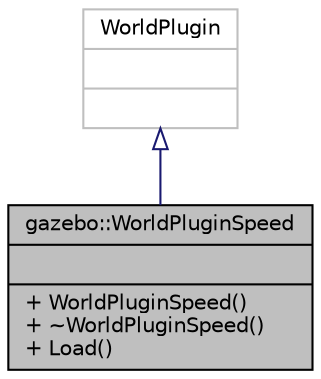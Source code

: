 digraph "gazebo::WorldPluginSpeed"
{
 // LATEX_PDF_SIZE
  edge [fontname="Helvetica",fontsize="10",labelfontname="Helvetica",labelfontsize="10"];
  node [fontname="Helvetica",fontsize="10",shape=record];
  Node1 [label="{gazebo::WorldPluginSpeed\n||+ WorldPluginSpeed()\l+ ~WorldPluginSpeed()\l+ Load()\l}",height=0.2,width=0.4,color="black", fillcolor="grey75", style="filled", fontcolor="black",tooltip=" "];
  Node2 -> Node1 [dir="back",color="midnightblue",fontsize="10",style="solid",arrowtail="onormal",fontname="Helvetica"];
  Node2 [label="{WorldPlugin\n||}",height=0.2,width=0.4,color="grey75", fillcolor="white", style="filled",tooltip=" "];
}
